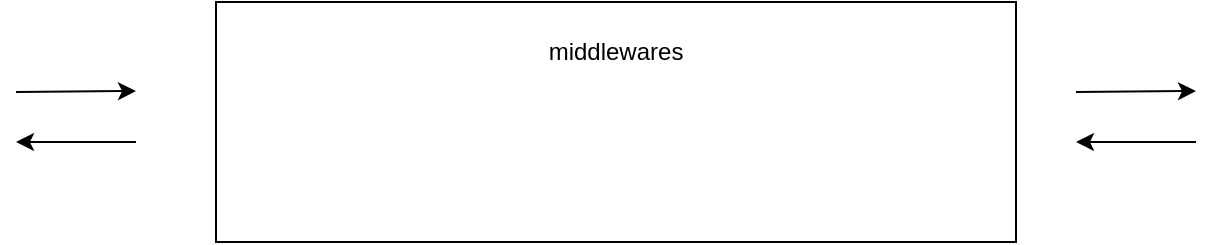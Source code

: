 <mxfile version="23.1.1" type="github">
  <diagram name="第 1 页" id="uOJliRI_XcHkOeCJj4IB">
    <mxGraphModel dx="1036" dy="522" grid="1" gridSize="10" guides="1" tooltips="1" connect="1" arrows="1" fold="1" page="1" pageScale="1" pageWidth="827" pageHeight="1169" math="0" shadow="0">
      <root>
        <mxCell id="0" />
        <mxCell id="1" parent="0" />
        <mxCell id="aDwwgYa0b5BabqoOl6Sl-2" value="" style="endArrow=classic;html=1;rounded=0;" edge="1" parent="1">
          <mxGeometry width="50" height="50" relative="1" as="geometry">
            <mxPoint x="60" y="155" as="sourcePoint" />
            <mxPoint x="120" y="154.5" as="targetPoint" />
          </mxGeometry>
        </mxCell>
        <mxCell id="aDwwgYa0b5BabqoOl6Sl-3" value="" style="rounded=0;whiteSpace=wrap;html=1;" vertex="1" parent="1">
          <mxGeometry x="160" y="110" width="400" height="120" as="geometry" />
        </mxCell>
        <mxCell id="aDwwgYa0b5BabqoOl6Sl-4" value="" style="endArrow=classic;html=1;rounded=0;" edge="1" parent="1">
          <mxGeometry width="50" height="50" relative="1" as="geometry">
            <mxPoint x="590" y="155" as="sourcePoint" />
            <mxPoint x="650" y="154.5" as="targetPoint" />
          </mxGeometry>
        </mxCell>
        <mxCell id="aDwwgYa0b5BabqoOl6Sl-5" value="" style="endArrow=classic;html=1;rounded=0;" edge="1" parent="1">
          <mxGeometry width="50" height="50" relative="1" as="geometry">
            <mxPoint x="650" y="180" as="sourcePoint" />
            <mxPoint x="590" y="180" as="targetPoint" />
          </mxGeometry>
        </mxCell>
        <mxCell id="aDwwgYa0b5BabqoOl6Sl-6" value="" style="endArrow=classic;html=1;rounded=0;" edge="1" parent="1">
          <mxGeometry width="50" height="50" relative="1" as="geometry">
            <mxPoint x="120" y="180" as="sourcePoint" />
            <mxPoint x="60" y="180" as="targetPoint" />
          </mxGeometry>
        </mxCell>
        <mxCell id="aDwwgYa0b5BabqoOl6Sl-7" value="middlewares" style="text;html=1;strokeColor=none;fillColor=none;align=center;verticalAlign=middle;whiteSpace=wrap;rounded=0;" vertex="1" parent="1">
          <mxGeometry x="330" y="120" width="60" height="30" as="geometry" />
        </mxCell>
      </root>
    </mxGraphModel>
  </diagram>
</mxfile>
